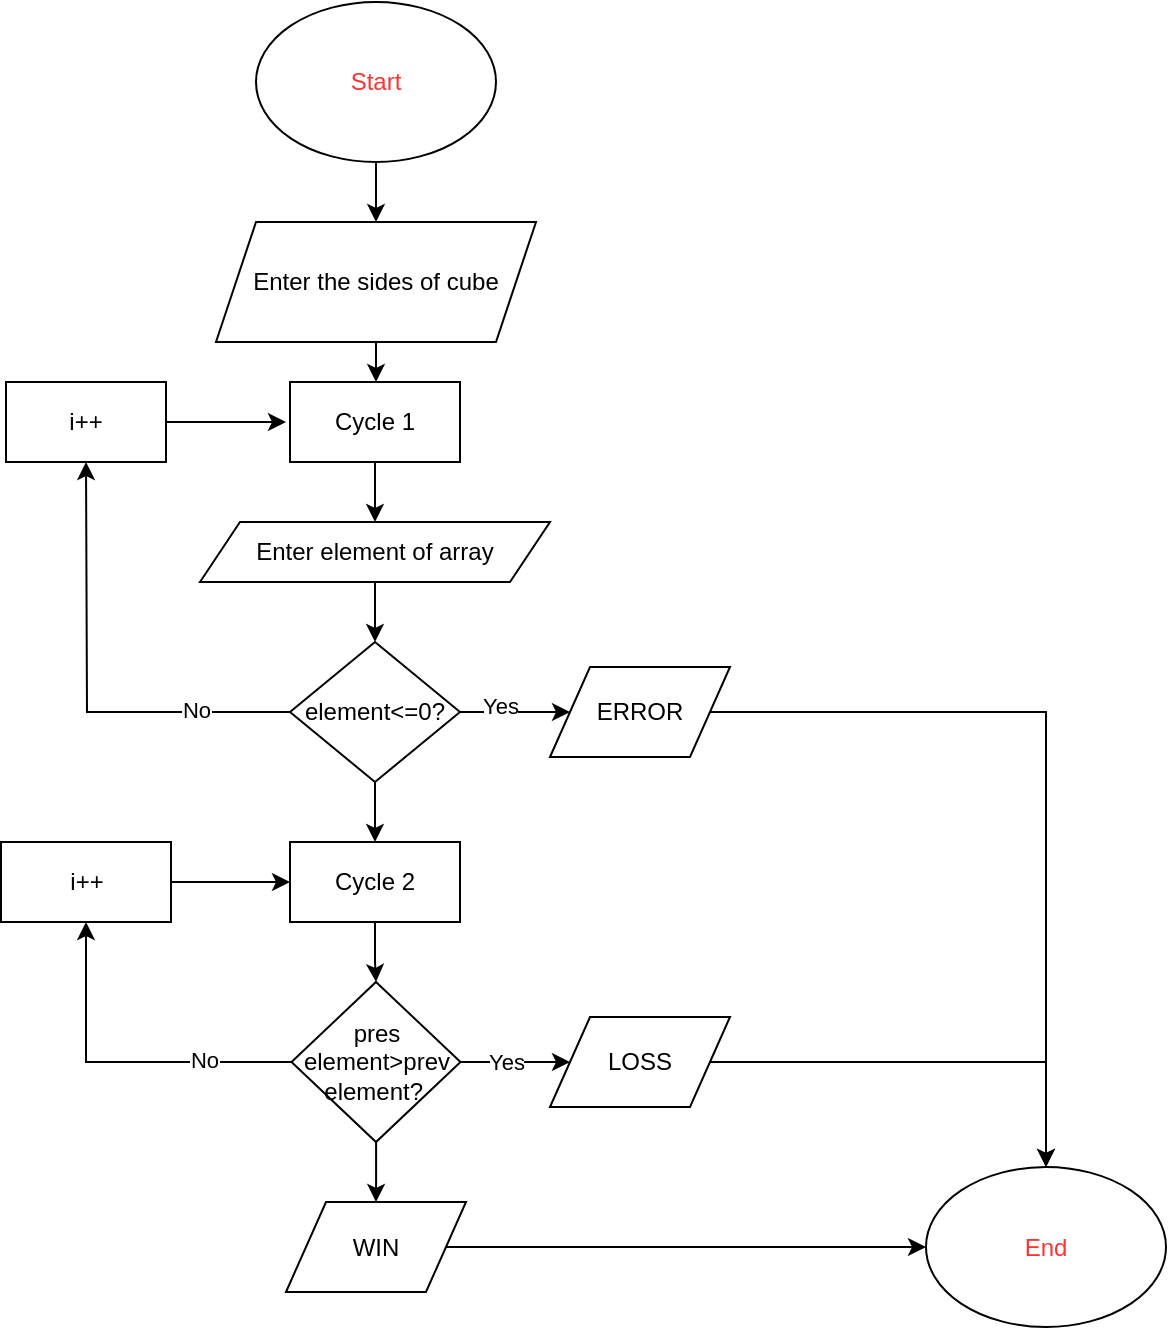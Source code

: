 <mxfile version="24.7.17">
  <diagram name="Страница — 1" id="630q7QbDOJ4mKVeipmkb">
    <mxGraphModel dx="1246" dy="717" grid="1" gridSize="10" guides="1" tooltips="1" connect="1" arrows="1" fold="1" page="1" pageScale="1" pageWidth="1169" pageHeight="1654" math="0" shadow="0">
      <root>
        <mxCell id="0" />
        <mxCell id="1" parent="0" />
        <mxCell id="2C9hWDK-Eoa3HzLC0m5m-3" style="edgeStyle=orthogonalEdgeStyle;rounded=0;orthogonalLoop=1;jettySize=auto;html=1;" edge="1" parent="1" source="2C9hWDK-Eoa3HzLC0m5m-1" target="2C9hWDK-Eoa3HzLC0m5m-2">
          <mxGeometry relative="1" as="geometry" />
        </mxCell>
        <mxCell id="2C9hWDK-Eoa3HzLC0m5m-1" value="&lt;font color=&quot;#ff3333&quot;&gt;Start&lt;/font&gt;" style="ellipse;whiteSpace=wrap;html=1;" vertex="1" parent="1">
          <mxGeometry x="525" y="10" width="120" height="80" as="geometry" />
        </mxCell>
        <mxCell id="2C9hWDK-Eoa3HzLC0m5m-5" style="edgeStyle=orthogonalEdgeStyle;rounded=0;orthogonalLoop=1;jettySize=auto;html=1;" edge="1" parent="1" source="2C9hWDK-Eoa3HzLC0m5m-2" target="2C9hWDK-Eoa3HzLC0m5m-4">
          <mxGeometry relative="1" as="geometry" />
        </mxCell>
        <mxCell id="2C9hWDK-Eoa3HzLC0m5m-2" value="Enter the sides of cube" style="shape=parallelogram;perimeter=parallelogramPerimeter;whiteSpace=wrap;html=1;fixedSize=1;" vertex="1" parent="1">
          <mxGeometry x="505" y="120" width="160" height="60" as="geometry" />
        </mxCell>
        <mxCell id="2C9hWDK-Eoa3HzLC0m5m-8" style="edgeStyle=orthogonalEdgeStyle;rounded=0;orthogonalLoop=1;jettySize=auto;html=1;" edge="1" parent="1" source="2C9hWDK-Eoa3HzLC0m5m-4" target="2C9hWDK-Eoa3HzLC0m5m-7">
          <mxGeometry relative="1" as="geometry" />
        </mxCell>
        <mxCell id="2C9hWDK-Eoa3HzLC0m5m-4" value="Cycle 1" style="rounded=0;whiteSpace=wrap;html=1;" vertex="1" parent="1">
          <mxGeometry x="542" y="200" width="85" height="40" as="geometry" />
        </mxCell>
        <mxCell id="2C9hWDK-Eoa3HzLC0m5m-17" style="edgeStyle=orthogonalEdgeStyle;rounded=0;orthogonalLoop=1;jettySize=auto;html=1;entryX=0;entryY=0.5;entryDx=0;entryDy=0;" edge="1" parent="1" source="2C9hWDK-Eoa3HzLC0m5m-6" target="2C9hWDK-Eoa3HzLC0m5m-16">
          <mxGeometry relative="1" as="geometry" />
        </mxCell>
        <mxCell id="2C9hWDK-Eoa3HzLC0m5m-18" value="Yes" style="edgeLabel;html=1;align=center;verticalAlign=middle;resizable=0;points=[];" vertex="1" connectable="0" parent="2C9hWDK-Eoa3HzLC0m5m-17">
          <mxGeometry x="-0.269" y="3" relative="1" as="geometry">
            <mxPoint as="offset" />
          </mxGeometry>
        </mxCell>
        <mxCell id="2C9hWDK-Eoa3HzLC0m5m-19" style="edgeStyle=orthogonalEdgeStyle;rounded=0;orthogonalLoop=1;jettySize=auto;html=1;" edge="1" parent="1" source="2C9hWDK-Eoa3HzLC0m5m-6">
          <mxGeometry relative="1" as="geometry">
            <mxPoint x="440" y="240" as="targetPoint" />
          </mxGeometry>
        </mxCell>
        <mxCell id="2C9hWDK-Eoa3HzLC0m5m-23" value="No" style="edgeLabel;html=1;align=center;verticalAlign=middle;resizable=0;points=[];" vertex="1" connectable="0" parent="2C9hWDK-Eoa3HzLC0m5m-19">
          <mxGeometry x="-0.585" y="-1" relative="1" as="geometry">
            <mxPoint as="offset" />
          </mxGeometry>
        </mxCell>
        <mxCell id="2C9hWDK-Eoa3HzLC0m5m-27" style="edgeStyle=orthogonalEdgeStyle;rounded=0;orthogonalLoop=1;jettySize=auto;html=1;" edge="1" parent="1" source="2C9hWDK-Eoa3HzLC0m5m-6" target="2C9hWDK-Eoa3HzLC0m5m-26">
          <mxGeometry relative="1" as="geometry" />
        </mxCell>
        <mxCell id="2C9hWDK-Eoa3HzLC0m5m-6" value="element&amp;lt;=0?" style="rhombus;whiteSpace=wrap;html=1;" vertex="1" parent="1">
          <mxGeometry x="542" y="330" width="85" height="70" as="geometry" />
        </mxCell>
        <mxCell id="2C9hWDK-Eoa3HzLC0m5m-10" style="edgeStyle=orthogonalEdgeStyle;rounded=0;orthogonalLoop=1;jettySize=auto;html=1;entryX=0.5;entryY=0;entryDx=0;entryDy=0;" edge="1" parent="1" source="2C9hWDK-Eoa3HzLC0m5m-7" target="2C9hWDK-Eoa3HzLC0m5m-6">
          <mxGeometry relative="1" as="geometry" />
        </mxCell>
        <mxCell id="2C9hWDK-Eoa3HzLC0m5m-7" value="Enter element of array" style="shape=parallelogram;perimeter=parallelogramPerimeter;whiteSpace=wrap;html=1;fixedSize=1;" vertex="1" parent="1">
          <mxGeometry x="497" y="270" width="175" height="30" as="geometry" />
        </mxCell>
        <mxCell id="2C9hWDK-Eoa3HzLC0m5m-42" style="edgeStyle=orthogonalEdgeStyle;rounded=0;orthogonalLoop=1;jettySize=auto;html=1;entryX=0.5;entryY=0;entryDx=0;entryDy=0;" edge="1" parent="1" source="2C9hWDK-Eoa3HzLC0m5m-16" target="2C9hWDK-Eoa3HzLC0m5m-43">
          <mxGeometry relative="1" as="geometry">
            <mxPoint x="920" y="560" as="targetPoint" />
          </mxGeometry>
        </mxCell>
        <mxCell id="2C9hWDK-Eoa3HzLC0m5m-16" value="ERROR" style="shape=parallelogram;perimeter=parallelogramPerimeter;whiteSpace=wrap;html=1;fixedSize=1;" vertex="1" parent="1">
          <mxGeometry x="672" y="342.5" width="90" height="45" as="geometry" />
        </mxCell>
        <mxCell id="2C9hWDK-Eoa3HzLC0m5m-22" style="edgeStyle=orthogonalEdgeStyle;rounded=0;orthogonalLoop=1;jettySize=auto;html=1;" edge="1" parent="1" source="2C9hWDK-Eoa3HzLC0m5m-20">
          <mxGeometry relative="1" as="geometry">
            <mxPoint x="540" y="220" as="targetPoint" />
          </mxGeometry>
        </mxCell>
        <mxCell id="2C9hWDK-Eoa3HzLC0m5m-20" value="i++" style="rounded=0;whiteSpace=wrap;html=1;" vertex="1" parent="1">
          <mxGeometry x="400" y="200" width="80" height="40" as="geometry" />
        </mxCell>
        <mxCell id="2C9hWDK-Eoa3HzLC0m5m-30" style="edgeStyle=orthogonalEdgeStyle;rounded=0;orthogonalLoop=1;jettySize=auto;html=1;entryX=0.5;entryY=0;entryDx=0;entryDy=0;" edge="1" parent="1" source="2C9hWDK-Eoa3HzLC0m5m-26" target="2C9hWDK-Eoa3HzLC0m5m-29">
          <mxGeometry relative="1" as="geometry" />
        </mxCell>
        <mxCell id="2C9hWDK-Eoa3HzLC0m5m-26" value="Cycle 2" style="rounded=0;whiteSpace=wrap;html=1;" vertex="1" parent="1">
          <mxGeometry x="542" y="430" width="85" height="40" as="geometry" />
        </mxCell>
        <mxCell id="2C9hWDK-Eoa3HzLC0m5m-33" style="edgeStyle=orthogonalEdgeStyle;rounded=0;orthogonalLoop=1;jettySize=auto;html=1;entryX=0;entryY=0.5;entryDx=0;entryDy=0;" edge="1" parent="1" source="2C9hWDK-Eoa3HzLC0m5m-29" target="2C9hWDK-Eoa3HzLC0m5m-32">
          <mxGeometry relative="1" as="geometry" />
        </mxCell>
        <mxCell id="2C9hWDK-Eoa3HzLC0m5m-34" value="Yes" style="edgeLabel;html=1;align=center;verticalAlign=middle;resizable=0;points=[];" vertex="1" connectable="0" parent="2C9hWDK-Eoa3HzLC0m5m-33">
          <mxGeometry x="-0.205" relative="1" as="geometry">
            <mxPoint as="offset" />
          </mxGeometry>
        </mxCell>
        <mxCell id="2C9hWDK-Eoa3HzLC0m5m-35" style="edgeStyle=orthogonalEdgeStyle;rounded=0;orthogonalLoop=1;jettySize=auto;html=1;entryX=0.5;entryY=1;entryDx=0;entryDy=0;" edge="1" parent="1" source="2C9hWDK-Eoa3HzLC0m5m-29" target="2C9hWDK-Eoa3HzLC0m5m-36">
          <mxGeometry relative="1" as="geometry">
            <mxPoint x="440" y="480" as="targetPoint" />
          </mxGeometry>
        </mxCell>
        <mxCell id="2C9hWDK-Eoa3HzLC0m5m-38" value="No" style="edgeLabel;html=1;align=center;verticalAlign=middle;resizable=0;points=[];" vertex="1" connectable="0" parent="2C9hWDK-Eoa3HzLC0m5m-35">
          <mxGeometry x="-0.493" y="-1" relative="1" as="geometry">
            <mxPoint as="offset" />
          </mxGeometry>
        </mxCell>
        <mxCell id="2C9hWDK-Eoa3HzLC0m5m-41" style="edgeStyle=orthogonalEdgeStyle;rounded=0;orthogonalLoop=1;jettySize=auto;html=1;" edge="1" parent="1" source="2C9hWDK-Eoa3HzLC0m5m-29" target="2C9hWDK-Eoa3HzLC0m5m-40">
          <mxGeometry relative="1" as="geometry" />
        </mxCell>
        <mxCell id="2C9hWDK-Eoa3HzLC0m5m-29" value="pres element&amp;gt;prev element?&amp;nbsp;" style="rhombus;whiteSpace=wrap;html=1;" vertex="1" parent="1">
          <mxGeometry x="542.75" y="500" width="84.5" height="80" as="geometry" />
        </mxCell>
        <mxCell id="2C9hWDK-Eoa3HzLC0m5m-44" style="edgeStyle=orthogonalEdgeStyle;rounded=0;orthogonalLoop=1;jettySize=auto;html=1;entryX=0.5;entryY=0;entryDx=0;entryDy=0;" edge="1" parent="1" source="2C9hWDK-Eoa3HzLC0m5m-32" target="2C9hWDK-Eoa3HzLC0m5m-43">
          <mxGeometry relative="1" as="geometry">
            <mxPoint x="920" y="540" as="targetPoint" />
          </mxGeometry>
        </mxCell>
        <mxCell id="2C9hWDK-Eoa3HzLC0m5m-32" value="LOSS" style="shape=parallelogram;perimeter=parallelogramPerimeter;whiteSpace=wrap;html=1;fixedSize=1;" vertex="1" parent="1">
          <mxGeometry x="672" y="517.5" width="90" height="45" as="geometry" />
        </mxCell>
        <mxCell id="2C9hWDK-Eoa3HzLC0m5m-37" style="edgeStyle=orthogonalEdgeStyle;rounded=0;orthogonalLoop=1;jettySize=auto;html=1;entryX=0;entryY=0.5;entryDx=0;entryDy=0;" edge="1" parent="1" source="2C9hWDK-Eoa3HzLC0m5m-36" target="2C9hWDK-Eoa3HzLC0m5m-26">
          <mxGeometry relative="1" as="geometry" />
        </mxCell>
        <mxCell id="2C9hWDK-Eoa3HzLC0m5m-36" value="i++" style="rounded=0;whiteSpace=wrap;html=1;" vertex="1" parent="1">
          <mxGeometry x="397.5" y="430" width="85" height="40" as="geometry" />
        </mxCell>
        <mxCell id="2C9hWDK-Eoa3HzLC0m5m-45" style="edgeStyle=orthogonalEdgeStyle;rounded=0;orthogonalLoop=1;jettySize=auto;html=1;entryX=0;entryY=0.5;entryDx=0;entryDy=0;" edge="1" parent="1" source="2C9hWDK-Eoa3HzLC0m5m-40" target="2C9hWDK-Eoa3HzLC0m5m-43">
          <mxGeometry relative="1" as="geometry" />
        </mxCell>
        <mxCell id="2C9hWDK-Eoa3HzLC0m5m-40" value="WIN" style="shape=parallelogram;perimeter=parallelogramPerimeter;whiteSpace=wrap;html=1;fixedSize=1;" vertex="1" parent="1">
          <mxGeometry x="540" y="610" width="90" height="45" as="geometry" />
        </mxCell>
        <mxCell id="2C9hWDK-Eoa3HzLC0m5m-43" value="&lt;font color=&quot;#ff3333&quot;&gt;End&lt;/font&gt;" style="ellipse;whiteSpace=wrap;html=1;" vertex="1" parent="1">
          <mxGeometry x="860" y="592.5" width="120" height="80" as="geometry" />
        </mxCell>
      </root>
    </mxGraphModel>
  </diagram>
</mxfile>
